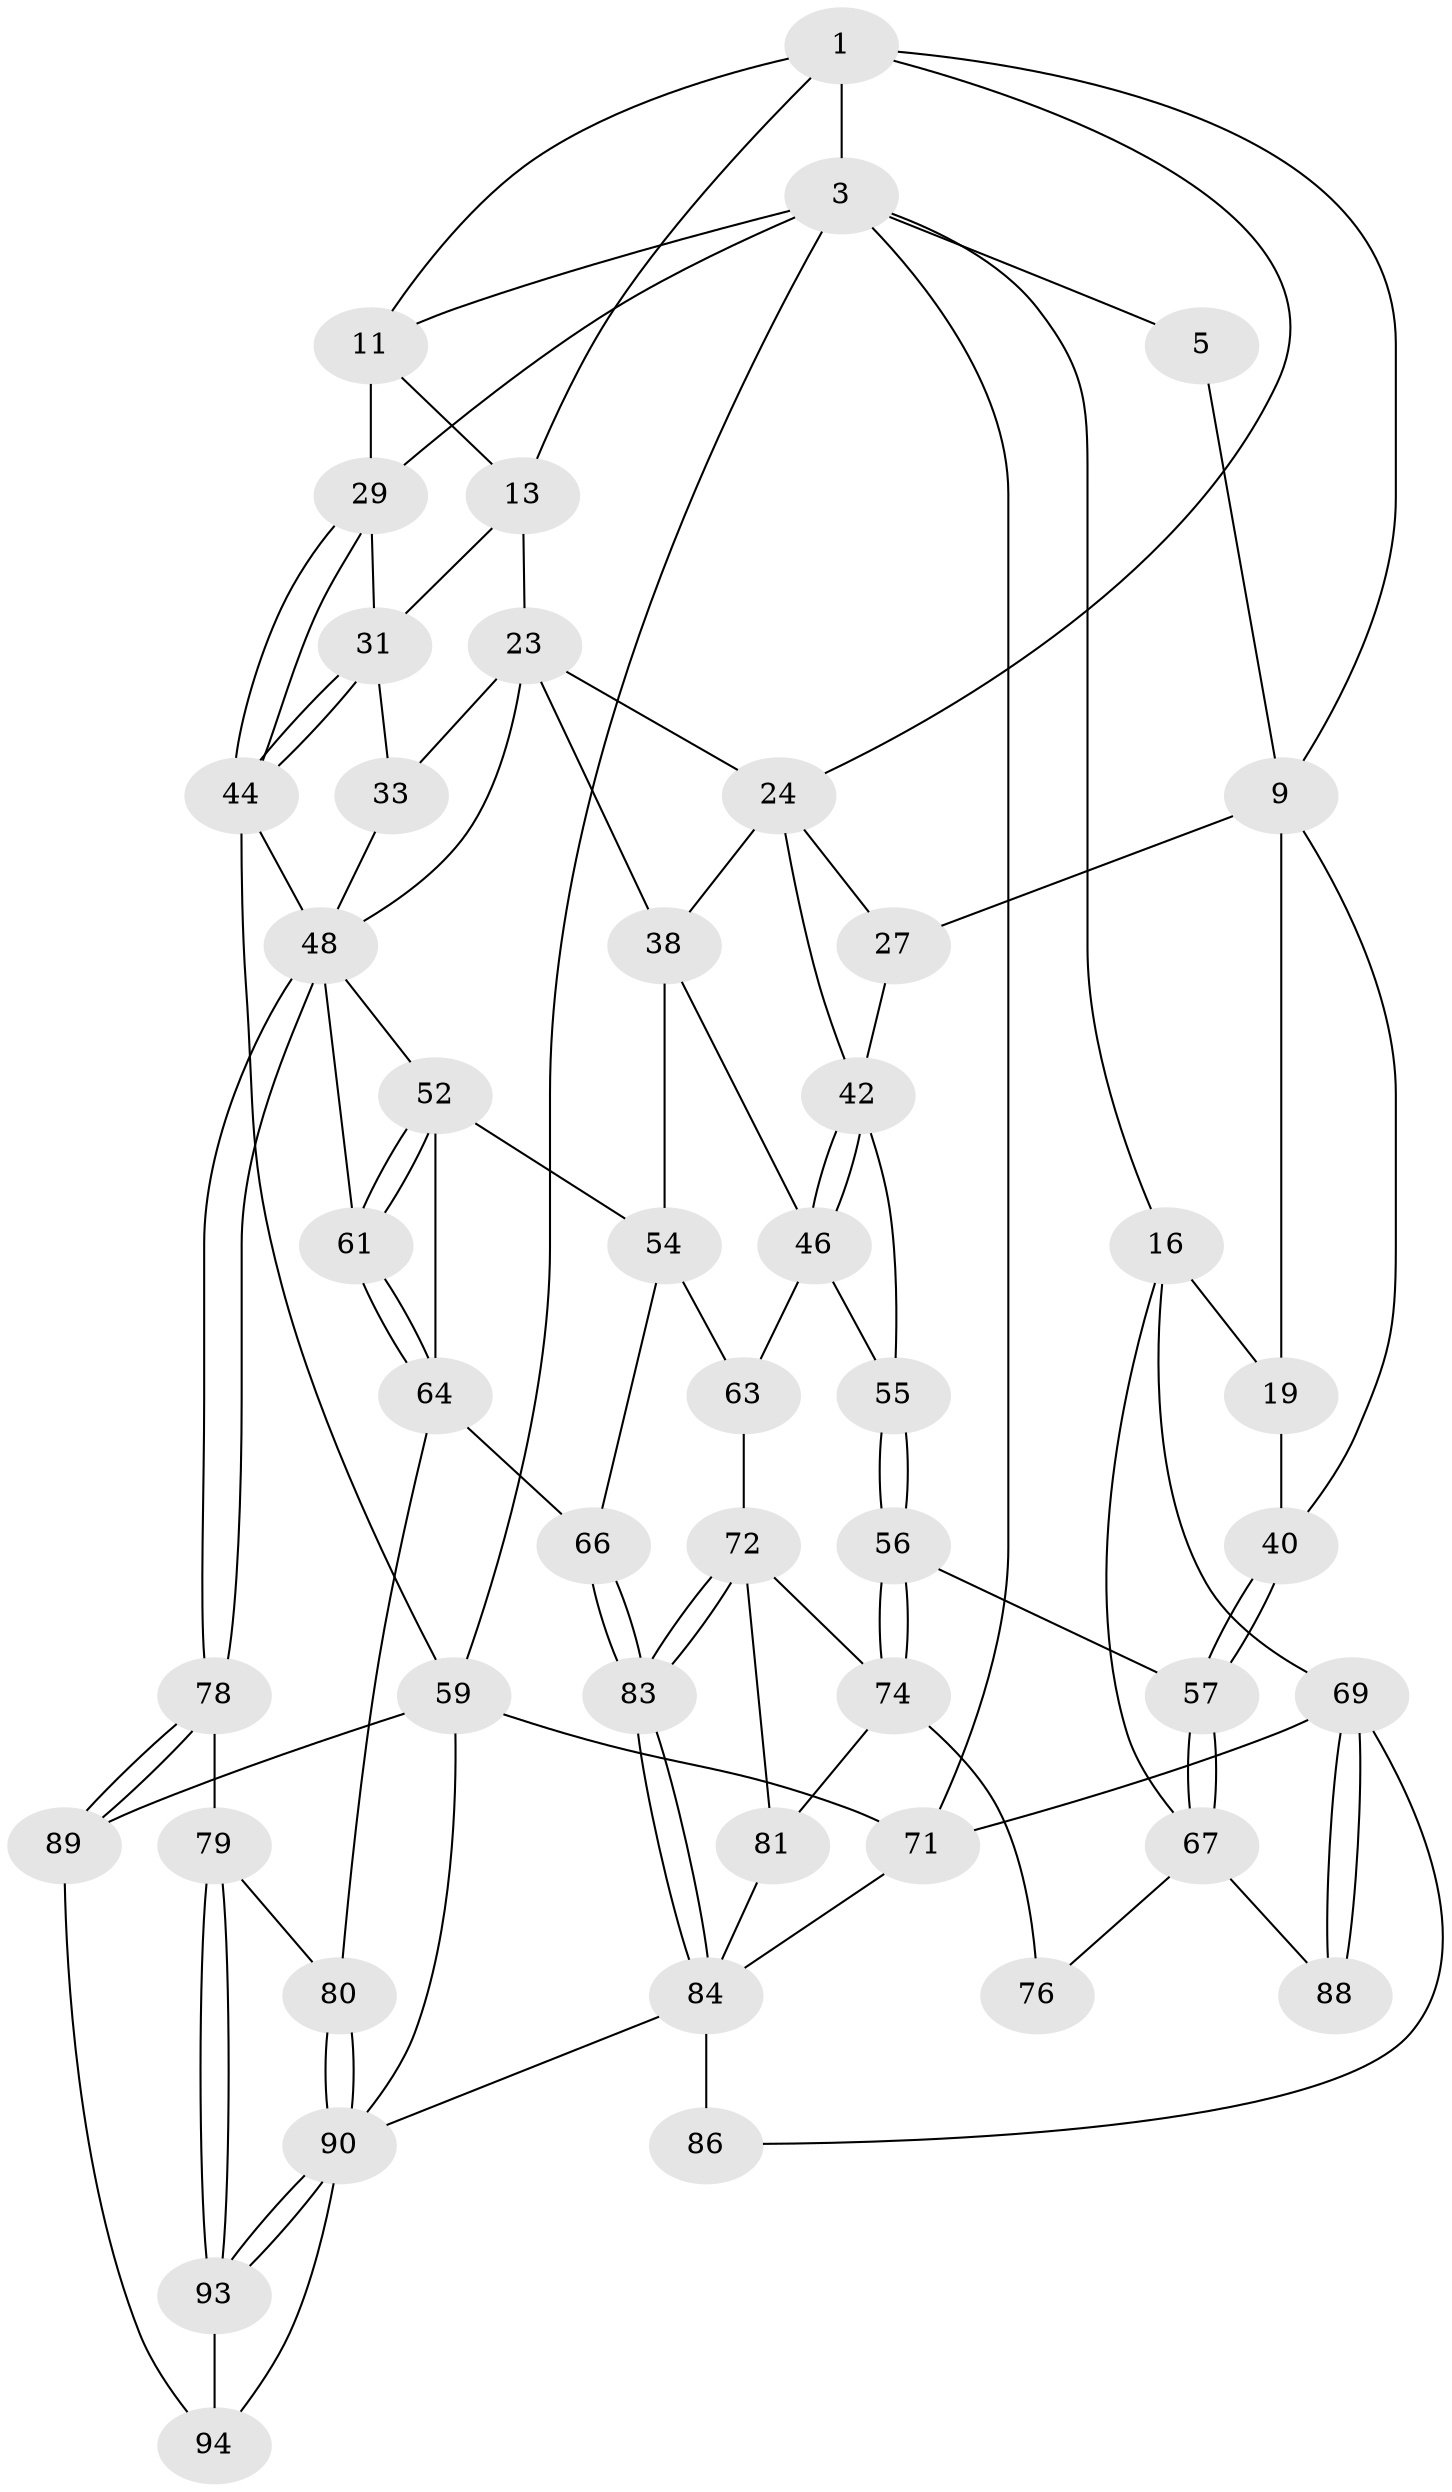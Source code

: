 // original degree distribution, {3: 0.03125, 4: 0.21875, 6: 0.21875, 5: 0.53125}
// Generated by graph-tools (version 1.1) at 2025/16/03/09/25 04:16:45]
// undirected, 48 vertices, 107 edges
graph export_dot {
graph [start="1"]
  node [color=gray90,style=filled];
  1 [pos="+0.5325876271926676+0",super="+2+7"];
  3 [pos="+1+0",super="+4+20"];
  5 [pos="+0+0",super="+6"];
  9 [pos="+0.23012302249924643+0.23405242648188485",super="+18"];
  11 [pos="+0.9292277838796811+0.13053616293189324",super="+12"];
  13 [pos="+0.7865224387015117+0.21230296843393506",super="+14"];
  16 [pos="+0+0.21282603189173338",super="+22+17"];
  19 [pos="+0.10501720664486577+0.2401999109126535",super="+21"];
  23 [pos="+0.7284043330376576+0.28654004346381945",super="+34"];
  24 [pos="+0.5528620088728919+0.23276655991428372",super="+25+35"];
  27 [pos="+0.2740588629912372+0.3788520100452095"];
  29 [pos="+1+0.2665367357027044",super="+30"];
  31 [pos="+0.8549624503252912+0.39324487367901795",super="+32"];
  33 [pos="+0.8192957739990613+0.44577354626564764"];
  38 [pos="+0.6467860498226866+0.4093040710193437",super="+39+45"];
  40 [pos="+0.16143297159403822+0.44706763565971613"];
  42 [pos="+0.4800919755690737+0.45987197426369486",super="+43"];
  44 [pos="+1+0.4114918663683324",super="+47"];
  46 [pos="+0.5043322600369925+0.5205118521212844",super="+58"];
  48 [pos="+0.9878313745571601+0.6083309290148338",super="+49"];
  52 [pos="+0.6738398823531305+0.5509178952864492",super="+53"];
  54 [pos="+0.6212250624354839+0.5812512294311404",super="+62"];
  55 [pos="+0.39321265853868054+0.596292502508665"];
  56 [pos="+0.34835791207205513+0.6298037807754296"];
  57 [pos="+0.18301646365391633+0.5810194377430219"];
  59 [pos="+1+1",super="+60"];
  61 [pos="+0.7612430906914921+0.6372452736376968"];
  63 [pos="+0.53465820536595+0.7013231241662825"];
  64 [pos="+0.7207105774586096+0.6836251893070219",super="+65"];
  66 [pos="+0.5936277787794733+0.7489216040618796"];
  67 [pos="+0.1278337691841287+0.6892055798481751",super="+77"];
  69 [pos="+0+1",super="+70"];
  71 [pos="+0+1"];
  72 [pos="+0.4466981984635492+0.7643407086630039",super="+73"];
  74 [pos="+0.3336485841026345+0.672342094411563",super="+75"];
  76 [pos="+0.22320122812590792+0.7453352697301713"];
  78 [pos="+0.8293267666501045+0.8177616565089018"];
  79 [pos="+0.7540564952564077+0.8315442874982"];
  80 [pos="+0.6805140310710657+0.8027311537109375"];
  81 [pos="+0.35706508717201346+0.8279139954179758"];
  83 [pos="+0.4678278113808933+0.9004384190620207"];
  84 [pos="+0.4408959299593897+0.9592330907085285",super="+92+85"];
  86 [pos="+0.21803378601820123+0.8783404618933859"];
  88 [pos="+0.1646380559095792+0.78435516646841"];
  89 [pos="+0.9283875634536088+0.9036178860355668"];
  90 [pos="+0.5745804199178204+1",super="+91"];
  93 [pos="+0.7765853087776522+0.9246928304792468"];
  94 [pos="+0.8205040094700217+1"];
  1 -- 3;
  1 -- 11;
  1 -- 24;
  1 -- 13;
  1 -- 9;
  3 -- 59;
  3 -- 16;
  3 -- 5;
  3 -- 71;
  3 -- 11;
  3 -- 29;
  5 -- 9;
  9 -- 40;
  9 -- 27;
  9 -- 19;
  11 -- 13;
  11 -- 29;
  13 -- 23;
  13 -- 31;
  16 -- 67;
  16 -- 69;
  16 -- 19 [weight=2];
  19 -- 40;
  23 -- 24;
  23 -- 33;
  23 -- 38;
  23 -- 48;
  24 -- 27;
  24 -- 42;
  24 -- 38 [weight=2];
  27 -- 42;
  29 -- 44;
  29 -- 44;
  29 -- 31;
  31 -- 44;
  31 -- 44;
  31 -- 33;
  33 -- 48;
  38 -- 54;
  38 -- 46;
  40 -- 57;
  40 -- 57;
  42 -- 46;
  42 -- 46;
  42 -- 55;
  44 -- 48;
  44 -- 59;
  46 -- 63;
  46 -- 55;
  48 -- 78;
  48 -- 78;
  48 -- 52;
  48 -- 61;
  52 -- 61;
  52 -- 61;
  52 -- 64;
  52 -- 54;
  54 -- 66;
  54 -- 63;
  55 -- 56;
  55 -- 56;
  56 -- 57;
  56 -- 74;
  56 -- 74;
  57 -- 67;
  57 -- 67;
  59 -- 71;
  59 -- 89;
  59 -- 90;
  61 -- 64;
  61 -- 64;
  63 -- 72;
  64 -- 66;
  64 -- 80;
  66 -- 83;
  66 -- 83;
  67 -- 88;
  67 -- 76;
  69 -- 88 [weight=2];
  69 -- 88;
  69 -- 86;
  69 -- 71;
  71 -- 84;
  72 -- 83;
  72 -- 83;
  72 -- 81;
  72 -- 74;
  74 -- 81;
  74 -- 76 [weight=2];
  78 -- 79;
  78 -- 89;
  78 -- 89;
  79 -- 80;
  79 -- 93;
  79 -- 93;
  80 -- 90;
  80 -- 90;
  81 -- 84;
  83 -- 84;
  83 -- 84;
  84 -- 86 [weight=2];
  84 -- 90;
  89 -- 94;
  90 -- 93;
  90 -- 93;
  90 -- 94;
  93 -- 94;
}
